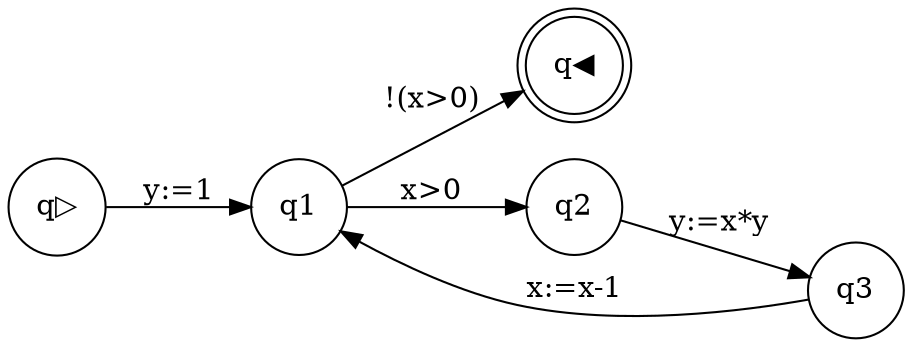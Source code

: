 digraph program_graph {rankdir=LR;
node [shape = circle]; q▷;
node [shape = doublecircle]; q◀; 
node [shape = circle]
q▷ -> q1 [label = "y:=1"];
q1 -> q2 [label = "x>0"];
q2 -> q3 [label = "y:=x*y"];
q3 -> q1 [label = "x:=x-1"];
q1 -> q◀ [label = "!(x>0)"];
}